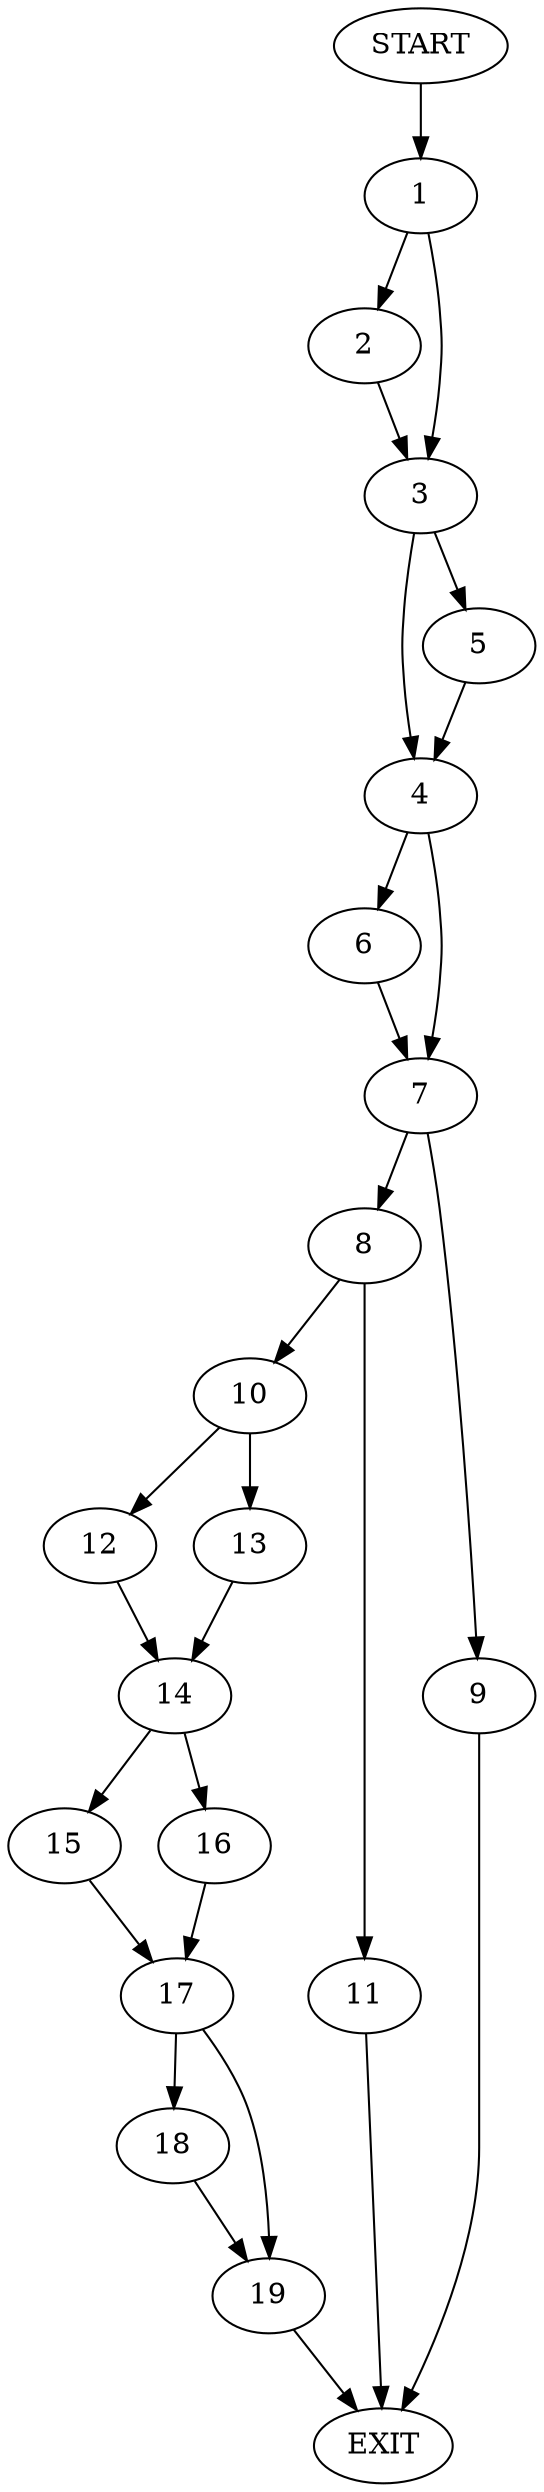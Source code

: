 digraph {
0 [label="START"]
20 [label="EXIT"]
0 -> 1
1 -> 2
1 -> 3
2 -> 3
3 -> 4
3 -> 5
5 -> 4
4 -> 6
4 -> 7
6 -> 7
7 -> 8
7 -> 9
9 -> 20
8 -> 10
8 -> 11
11 -> 20
10 -> 12
10 -> 13
13 -> 14
12 -> 14
14 -> 15
14 -> 16
16 -> 17
15 -> 17
17 -> 18
17 -> 19
19 -> 20
18 -> 19
}
